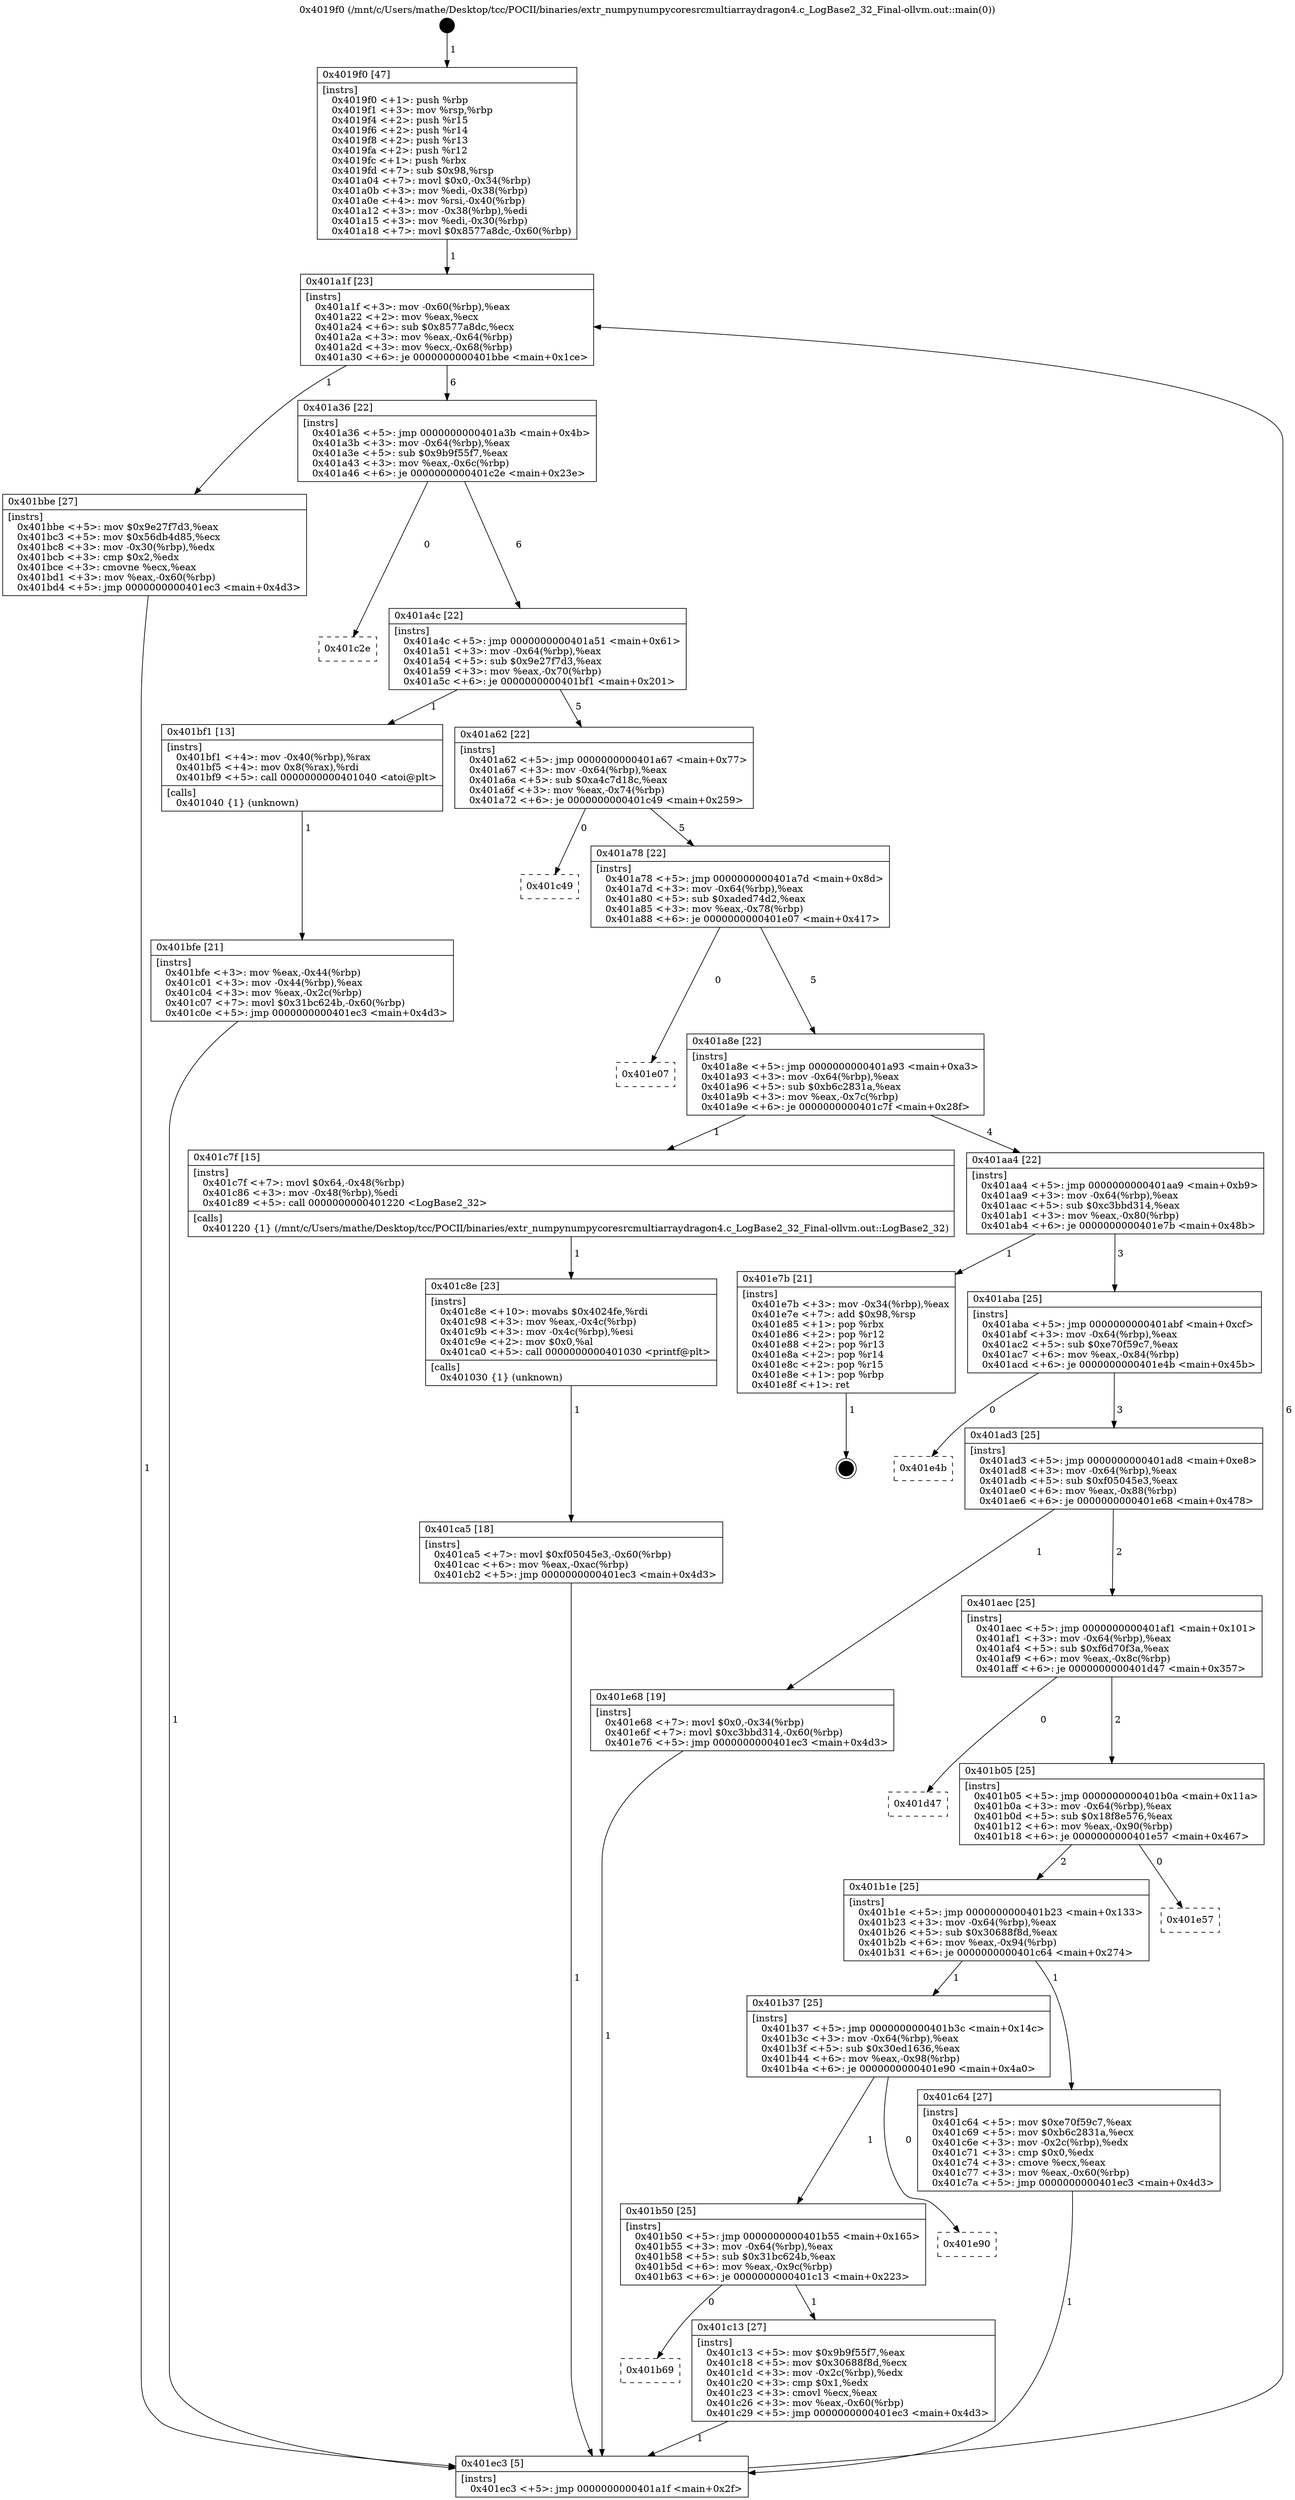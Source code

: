 digraph "0x4019f0" {
  label = "0x4019f0 (/mnt/c/Users/mathe/Desktop/tcc/POCII/binaries/extr_numpynumpycoresrcmultiarraydragon4.c_LogBase2_32_Final-ollvm.out::main(0))"
  labelloc = "t"
  node[shape=record]

  Entry [label="",width=0.3,height=0.3,shape=circle,fillcolor=black,style=filled]
  "0x401a1f" [label="{
     0x401a1f [23]\l
     | [instrs]\l
     &nbsp;&nbsp;0x401a1f \<+3\>: mov -0x60(%rbp),%eax\l
     &nbsp;&nbsp;0x401a22 \<+2\>: mov %eax,%ecx\l
     &nbsp;&nbsp;0x401a24 \<+6\>: sub $0x8577a8dc,%ecx\l
     &nbsp;&nbsp;0x401a2a \<+3\>: mov %eax,-0x64(%rbp)\l
     &nbsp;&nbsp;0x401a2d \<+3\>: mov %ecx,-0x68(%rbp)\l
     &nbsp;&nbsp;0x401a30 \<+6\>: je 0000000000401bbe \<main+0x1ce\>\l
  }"]
  "0x401bbe" [label="{
     0x401bbe [27]\l
     | [instrs]\l
     &nbsp;&nbsp;0x401bbe \<+5\>: mov $0x9e27f7d3,%eax\l
     &nbsp;&nbsp;0x401bc3 \<+5\>: mov $0x56db4d85,%ecx\l
     &nbsp;&nbsp;0x401bc8 \<+3\>: mov -0x30(%rbp),%edx\l
     &nbsp;&nbsp;0x401bcb \<+3\>: cmp $0x2,%edx\l
     &nbsp;&nbsp;0x401bce \<+3\>: cmovne %ecx,%eax\l
     &nbsp;&nbsp;0x401bd1 \<+3\>: mov %eax,-0x60(%rbp)\l
     &nbsp;&nbsp;0x401bd4 \<+5\>: jmp 0000000000401ec3 \<main+0x4d3\>\l
  }"]
  "0x401a36" [label="{
     0x401a36 [22]\l
     | [instrs]\l
     &nbsp;&nbsp;0x401a36 \<+5\>: jmp 0000000000401a3b \<main+0x4b\>\l
     &nbsp;&nbsp;0x401a3b \<+3\>: mov -0x64(%rbp),%eax\l
     &nbsp;&nbsp;0x401a3e \<+5\>: sub $0x9b9f55f7,%eax\l
     &nbsp;&nbsp;0x401a43 \<+3\>: mov %eax,-0x6c(%rbp)\l
     &nbsp;&nbsp;0x401a46 \<+6\>: je 0000000000401c2e \<main+0x23e\>\l
  }"]
  "0x401ec3" [label="{
     0x401ec3 [5]\l
     | [instrs]\l
     &nbsp;&nbsp;0x401ec3 \<+5\>: jmp 0000000000401a1f \<main+0x2f\>\l
  }"]
  "0x4019f0" [label="{
     0x4019f0 [47]\l
     | [instrs]\l
     &nbsp;&nbsp;0x4019f0 \<+1\>: push %rbp\l
     &nbsp;&nbsp;0x4019f1 \<+3\>: mov %rsp,%rbp\l
     &nbsp;&nbsp;0x4019f4 \<+2\>: push %r15\l
     &nbsp;&nbsp;0x4019f6 \<+2\>: push %r14\l
     &nbsp;&nbsp;0x4019f8 \<+2\>: push %r13\l
     &nbsp;&nbsp;0x4019fa \<+2\>: push %r12\l
     &nbsp;&nbsp;0x4019fc \<+1\>: push %rbx\l
     &nbsp;&nbsp;0x4019fd \<+7\>: sub $0x98,%rsp\l
     &nbsp;&nbsp;0x401a04 \<+7\>: movl $0x0,-0x34(%rbp)\l
     &nbsp;&nbsp;0x401a0b \<+3\>: mov %edi,-0x38(%rbp)\l
     &nbsp;&nbsp;0x401a0e \<+4\>: mov %rsi,-0x40(%rbp)\l
     &nbsp;&nbsp;0x401a12 \<+3\>: mov -0x38(%rbp),%edi\l
     &nbsp;&nbsp;0x401a15 \<+3\>: mov %edi,-0x30(%rbp)\l
     &nbsp;&nbsp;0x401a18 \<+7\>: movl $0x8577a8dc,-0x60(%rbp)\l
  }"]
  Exit [label="",width=0.3,height=0.3,shape=circle,fillcolor=black,style=filled,peripheries=2]
  "0x401c2e" [label="{
     0x401c2e\l
  }", style=dashed]
  "0x401a4c" [label="{
     0x401a4c [22]\l
     | [instrs]\l
     &nbsp;&nbsp;0x401a4c \<+5\>: jmp 0000000000401a51 \<main+0x61\>\l
     &nbsp;&nbsp;0x401a51 \<+3\>: mov -0x64(%rbp),%eax\l
     &nbsp;&nbsp;0x401a54 \<+5\>: sub $0x9e27f7d3,%eax\l
     &nbsp;&nbsp;0x401a59 \<+3\>: mov %eax,-0x70(%rbp)\l
     &nbsp;&nbsp;0x401a5c \<+6\>: je 0000000000401bf1 \<main+0x201\>\l
  }"]
  "0x401ca5" [label="{
     0x401ca5 [18]\l
     | [instrs]\l
     &nbsp;&nbsp;0x401ca5 \<+7\>: movl $0xf05045e3,-0x60(%rbp)\l
     &nbsp;&nbsp;0x401cac \<+6\>: mov %eax,-0xac(%rbp)\l
     &nbsp;&nbsp;0x401cb2 \<+5\>: jmp 0000000000401ec3 \<main+0x4d3\>\l
  }"]
  "0x401bf1" [label="{
     0x401bf1 [13]\l
     | [instrs]\l
     &nbsp;&nbsp;0x401bf1 \<+4\>: mov -0x40(%rbp),%rax\l
     &nbsp;&nbsp;0x401bf5 \<+4\>: mov 0x8(%rax),%rdi\l
     &nbsp;&nbsp;0x401bf9 \<+5\>: call 0000000000401040 \<atoi@plt\>\l
     | [calls]\l
     &nbsp;&nbsp;0x401040 \{1\} (unknown)\l
  }"]
  "0x401a62" [label="{
     0x401a62 [22]\l
     | [instrs]\l
     &nbsp;&nbsp;0x401a62 \<+5\>: jmp 0000000000401a67 \<main+0x77\>\l
     &nbsp;&nbsp;0x401a67 \<+3\>: mov -0x64(%rbp),%eax\l
     &nbsp;&nbsp;0x401a6a \<+5\>: sub $0xa4c7d18c,%eax\l
     &nbsp;&nbsp;0x401a6f \<+3\>: mov %eax,-0x74(%rbp)\l
     &nbsp;&nbsp;0x401a72 \<+6\>: je 0000000000401c49 \<main+0x259\>\l
  }"]
  "0x401bfe" [label="{
     0x401bfe [21]\l
     | [instrs]\l
     &nbsp;&nbsp;0x401bfe \<+3\>: mov %eax,-0x44(%rbp)\l
     &nbsp;&nbsp;0x401c01 \<+3\>: mov -0x44(%rbp),%eax\l
     &nbsp;&nbsp;0x401c04 \<+3\>: mov %eax,-0x2c(%rbp)\l
     &nbsp;&nbsp;0x401c07 \<+7\>: movl $0x31bc624b,-0x60(%rbp)\l
     &nbsp;&nbsp;0x401c0e \<+5\>: jmp 0000000000401ec3 \<main+0x4d3\>\l
  }"]
  "0x401c8e" [label="{
     0x401c8e [23]\l
     | [instrs]\l
     &nbsp;&nbsp;0x401c8e \<+10\>: movabs $0x4024fe,%rdi\l
     &nbsp;&nbsp;0x401c98 \<+3\>: mov %eax,-0x4c(%rbp)\l
     &nbsp;&nbsp;0x401c9b \<+3\>: mov -0x4c(%rbp),%esi\l
     &nbsp;&nbsp;0x401c9e \<+2\>: mov $0x0,%al\l
     &nbsp;&nbsp;0x401ca0 \<+5\>: call 0000000000401030 \<printf@plt\>\l
     | [calls]\l
     &nbsp;&nbsp;0x401030 \{1\} (unknown)\l
  }"]
  "0x401c49" [label="{
     0x401c49\l
  }", style=dashed]
  "0x401a78" [label="{
     0x401a78 [22]\l
     | [instrs]\l
     &nbsp;&nbsp;0x401a78 \<+5\>: jmp 0000000000401a7d \<main+0x8d\>\l
     &nbsp;&nbsp;0x401a7d \<+3\>: mov -0x64(%rbp),%eax\l
     &nbsp;&nbsp;0x401a80 \<+5\>: sub $0xaded74d2,%eax\l
     &nbsp;&nbsp;0x401a85 \<+3\>: mov %eax,-0x78(%rbp)\l
     &nbsp;&nbsp;0x401a88 \<+6\>: je 0000000000401e07 \<main+0x417\>\l
  }"]
  "0x401b69" [label="{
     0x401b69\l
  }", style=dashed]
  "0x401e07" [label="{
     0x401e07\l
  }", style=dashed]
  "0x401a8e" [label="{
     0x401a8e [22]\l
     | [instrs]\l
     &nbsp;&nbsp;0x401a8e \<+5\>: jmp 0000000000401a93 \<main+0xa3\>\l
     &nbsp;&nbsp;0x401a93 \<+3\>: mov -0x64(%rbp),%eax\l
     &nbsp;&nbsp;0x401a96 \<+5\>: sub $0xb6c2831a,%eax\l
     &nbsp;&nbsp;0x401a9b \<+3\>: mov %eax,-0x7c(%rbp)\l
     &nbsp;&nbsp;0x401a9e \<+6\>: je 0000000000401c7f \<main+0x28f\>\l
  }"]
  "0x401c13" [label="{
     0x401c13 [27]\l
     | [instrs]\l
     &nbsp;&nbsp;0x401c13 \<+5\>: mov $0x9b9f55f7,%eax\l
     &nbsp;&nbsp;0x401c18 \<+5\>: mov $0x30688f8d,%ecx\l
     &nbsp;&nbsp;0x401c1d \<+3\>: mov -0x2c(%rbp),%edx\l
     &nbsp;&nbsp;0x401c20 \<+3\>: cmp $0x1,%edx\l
     &nbsp;&nbsp;0x401c23 \<+3\>: cmovl %ecx,%eax\l
     &nbsp;&nbsp;0x401c26 \<+3\>: mov %eax,-0x60(%rbp)\l
     &nbsp;&nbsp;0x401c29 \<+5\>: jmp 0000000000401ec3 \<main+0x4d3\>\l
  }"]
  "0x401c7f" [label="{
     0x401c7f [15]\l
     | [instrs]\l
     &nbsp;&nbsp;0x401c7f \<+7\>: movl $0x64,-0x48(%rbp)\l
     &nbsp;&nbsp;0x401c86 \<+3\>: mov -0x48(%rbp),%edi\l
     &nbsp;&nbsp;0x401c89 \<+5\>: call 0000000000401220 \<LogBase2_32\>\l
     | [calls]\l
     &nbsp;&nbsp;0x401220 \{1\} (/mnt/c/Users/mathe/Desktop/tcc/POCII/binaries/extr_numpynumpycoresrcmultiarraydragon4.c_LogBase2_32_Final-ollvm.out::LogBase2_32)\l
  }"]
  "0x401aa4" [label="{
     0x401aa4 [22]\l
     | [instrs]\l
     &nbsp;&nbsp;0x401aa4 \<+5\>: jmp 0000000000401aa9 \<main+0xb9\>\l
     &nbsp;&nbsp;0x401aa9 \<+3\>: mov -0x64(%rbp),%eax\l
     &nbsp;&nbsp;0x401aac \<+5\>: sub $0xc3bbd314,%eax\l
     &nbsp;&nbsp;0x401ab1 \<+3\>: mov %eax,-0x80(%rbp)\l
     &nbsp;&nbsp;0x401ab4 \<+6\>: je 0000000000401e7b \<main+0x48b\>\l
  }"]
  "0x401b50" [label="{
     0x401b50 [25]\l
     | [instrs]\l
     &nbsp;&nbsp;0x401b50 \<+5\>: jmp 0000000000401b55 \<main+0x165\>\l
     &nbsp;&nbsp;0x401b55 \<+3\>: mov -0x64(%rbp),%eax\l
     &nbsp;&nbsp;0x401b58 \<+5\>: sub $0x31bc624b,%eax\l
     &nbsp;&nbsp;0x401b5d \<+6\>: mov %eax,-0x9c(%rbp)\l
     &nbsp;&nbsp;0x401b63 \<+6\>: je 0000000000401c13 \<main+0x223\>\l
  }"]
  "0x401e7b" [label="{
     0x401e7b [21]\l
     | [instrs]\l
     &nbsp;&nbsp;0x401e7b \<+3\>: mov -0x34(%rbp),%eax\l
     &nbsp;&nbsp;0x401e7e \<+7\>: add $0x98,%rsp\l
     &nbsp;&nbsp;0x401e85 \<+1\>: pop %rbx\l
     &nbsp;&nbsp;0x401e86 \<+2\>: pop %r12\l
     &nbsp;&nbsp;0x401e88 \<+2\>: pop %r13\l
     &nbsp;&nbsp;0x401e8a \<+2\>: pop %r14\l
     &nbsp;&nbsp;0x401e8c \<+2\>: pop %r15\l
     &nbsp;&nbsp;0x401e8e \<+1\>: pop %rbp\l
     &nbsp;&nbsp;0x401e8f \<+1\>: ret\l
  }"]
  "0x401aba" [label="{
     0x401aba [25]\l
     | [instrs]\l
     &nbsp;&nbsp;0x401aba \<+5\>: jmp 0000000000401abf \<main+0xcf\>\l
     &nbsp;&nbsp;0x401abf \<+3\>: mov -0x64(%rbp),%eax\l
     &nbsp;&nbsp;0x401ac2 \<+5\>: sub $0xe70f59c7,%eax\l
     &nbsp;&nbsp;0x401ac7 \<+6\>: mov %eax,-0x84(%rbp)\l
     &nbsp;&nbsp;0x401acd \<+6\>: je 0000000000401e4b \<main+0x45b\>\l
  }"]
  "0x401e90" [label="{
     0x401e90\l
  }", style=dashed]
  "0x401e4b" [label="{
     0x401e4b\l
  }", style=dashed]
  "0x401ad3" [label="{
     0x401ad3 [25]\l
     | [instrs]\l
     &nbsp;&nbsp;0x401ad3 \<+5\>: jmp 0000000000401ad8 \<main+0xe8\>\l
     &nbsp;&nbsp;0x401ad8 \<+3\>: mov -0x64(%rbp),%eax\l
     &nbsp;&nbsp;0x401adb \<+5\>: sub $0xf05045e3,%eax\l
     &nbsp;&nbsp;0x401ae0 \<+6\>: mov %eax,-0x88(%rbp)\l
     &nbsp;&nbsp;0x401ae6 \<+6\>: je 0000000000401e68 \<main+0x478\>\l
  }"]
  "0x401b37" [label="{
     0x401b37 [25]\l
     | [instrs]\l
     &nbsp;&nbsp;0x401b37 \<+5\>: jmp 0000000000401b3c \<main+0x14c\>\l
     &nbsp;&nbsp;0x401b3c \<+3\>: mov -0x64(%rbp),%eax\l
     &nbsp;&nbsp;0x401b3f \<+5\>: sub $0x30ed1636,%eax\l
     &nbsp;&nbsp;0x401b44 \<+6\>: mov %eax,-0x98(%rbp)\l
     &nbsp;&nbsp;0x401b4a \<+6\>: je 0000000000401e90 \<main+0x4a0\>\l
  }"]
  "0x401e68" [label="{
     0x401e68 [19]\l
     | [instrs]\l
     &nbsp;&nbsp;0x401e68 \<+7\>: movl $0x0,-0x34(%rbp)\l
     &nbsp;&nbsp;0x401e6f \<+7\>: movl $0xc3bbd314,-0x60(%rbp)\l
     &nbsp;&nbsp;0x401e76 \<+5\>: jmp 0000000000401ec3 \<main+0x4d3\>\l
  }"]
  "0x401aec" [label="{
     0x401aec [25]\l
     | [instrs]\l
     &nbsp;&nbsp;0x401aec \<+5\>: jmp 0000000000401af1 \<main+0x101\>\l
     &nbsp;&nbsp;0x401af1 \<+3\>: mov -0x64(%rbp),%eax\l
     &nbsp;&nbsp;0x401af4 \<+5\>: sub $0xf6d70f3a,%eax\l
     &nbsp;&nbsp;0x401af9 \<+6\>: mov %eax,-0x8c(%rbp)\l
     &nbsp;&nbsp;0x401aff \<+6\>: je 0000000000401d47 \<main+0x357\>\l
  }"]
  "0x401c64" [label="{
     0x401c64 [27]\l
     | [instrs]\l
     &nbsp;&nbsp;0x401c64 \<+5\>: mov $0xe70f59c7,%eax\l
     &nbsp;&nbsp;0x401c69 \<+5\>: mov $0xb6c2831a,%ecx\l
     &nbsp;&nbsp;0x401c6e \<+3\>: mov -0x2c(%rbp),%edx\l
     &nbsp;&nbsp;0x401c71 \<+3\>: cmp $0x0,%edx\l
     &nbsp;&nbsp;0x401c74 \<+3\>: cmove %ecx,%eax\l
     &nbsp;&nbsp;0x401c77 \<+3\>: mov %eax,-0x60(%rbp)\l
     &nbsp;&nbsp;0x401c7a \<+5\>: jmp 0000000000401ec3 \<main+0x4d3\>\l
  }"]
  "0x401d47" [label="{
     0x401d47\l
  }", style=dashed]
  "0x401b05" [label="{
     0x401b05 [25]\l
     | [instrs]\l
     &nbsp;&nbsp;0x401b05 \<+5\>: jmp 0000000000401b0a \<main+0x11a\>\l
     &nbsp;&nbsp;0x401b0a \<+3\>: mov -0x64(%rbp),%eax\l
     &nbsp;&nbsp;0x401b0d \<+5\>: sub $0x18f8e576,%eax\l
     &nbsp;&nbsp;0x401b12 \<+6\>: mov %eax,-0x90(%rbp)\l
     &nbsp;&nbsp;0x401b18 \<+6\>: je 0000000000401e57 \<main+0x467\>\l
  }"]
  "0x401b1e" [label="{
     0x401b1e [25]\l
     | [instrs]\l
     &nbsp;&nbsp;0x401b1e \<+5\>: jmp 0000000000401b23 \<main+0x133\>\l
     &nbsp;&nbsp;0x401b23 \<+3\>: mov -0x64(%rbp),%eax\l
     &nbsp;&nbsp;0x401b26 \<+5\>: sub $0x30688f8d,%eax\l
     &nbsp;&nbsp;0x401b2b \<+6\>: mov %eax,-0x94(%rbp)\l
     &nbsp;&nbsp;0x401b31 \<+6\>: je 0000000000401c64 \<main+0x274\>\l
  }"]
  "0x401e57" [label="{
     0x401e57\l
  }", style=dashed]
  Entry -> "0x4019f0" [label=" 1"]
  "0x401a1f" -> "0x401bbe" [label=" 1"]
  "0x401a1f" -> "0x401a36" [label=" 6"]
  "0x401bbe" -> "0x401ec3" [label=" 1"]
  "0x4019f0" -> "0x401a1f" [label=" 1"]
  "0x401ec3" -> "0x401a1f" [label=" 6"]
  "0x401e7b" -> Exit [label=" 1"]
  "0x401a36" -> "0x401c2e" [label=" 0"]
  "0x401a36" -> "0x401a4c" [label=" 6"]
  "0x401e68" -> "0x401ec3" [label=" 1"]
  "0x401a4c" -> "0x401bf1" [label=" 1"]
  "0x401a4c" -> "0x401a62" [label=" 5"]
  "0x401bf1" -> "0x401bfe" [label=" 1"]
  "0x401bfe" -> "0x401ec3" [label=" 1"]
  "0x401ca5" -> "0x401ec3" [label=" 1"]
  "0x401a62" -> "0x401c49" [label=" 0"]
  "0x401a62" -> "0x401a78" [label=" 5"]
  "0x401c8e" -> "0x401ca5" [label=" 1"]
  "0x401a78" -> "0x401e07" [label=" 0"]
  "0x401a78" -> "0x401a8e" [label=" 5"]
  "0x401c7f" -> "0x401c8e" [label=" 1"]
  "0x401a8e" -> "0x401c7f" [label=" 1"]
  "0x401a8e" -> "0x401aa4" [label=" 4"]
  "0x401c64" -> "0x401ec3" [label=" 1"]
  "0x401aa4" -> "0x401e7b" [label=" 1"]
  "0x401aa4" -> "0x401aba" [label=" 3"]
  "0x401b50" -> "0x401b69" [label=" 0"]
  "0x401aba" -> "0x401e4b" [label=" 0"]
  "0x401aba" -> "0x401ad3" [label=" 3"]
  "0x401b50" -> "0x401c13" [label=" 1"]
  "0x401ad3" -> "0x401e68" [label=" 1"]
  "0x401ad3" -> "0x401aec" [label=" 2"]
  "0x401b37" -> "0x401b50" [label=" 1"]
  "0x401aec" -> "0x401d47" [label=" 0"]
  "0x401aec" -> "0x401b05" [label=" 2"]
  "0x401b37" -> "0x401e90" [label=" 0"]
  "0x401b05" -> "0x401e57" [label=" 0"]
  "0x401b05" -> "0x401b1e" [label=" 2"]
  "0x401c13" -> "0x401ec3" [label=" 1"]
  "0x401b1e" -> "0x401c64" [label=" 1"]
  "0x401b1e" -> "0x401b37" [label=" 1"]
}
